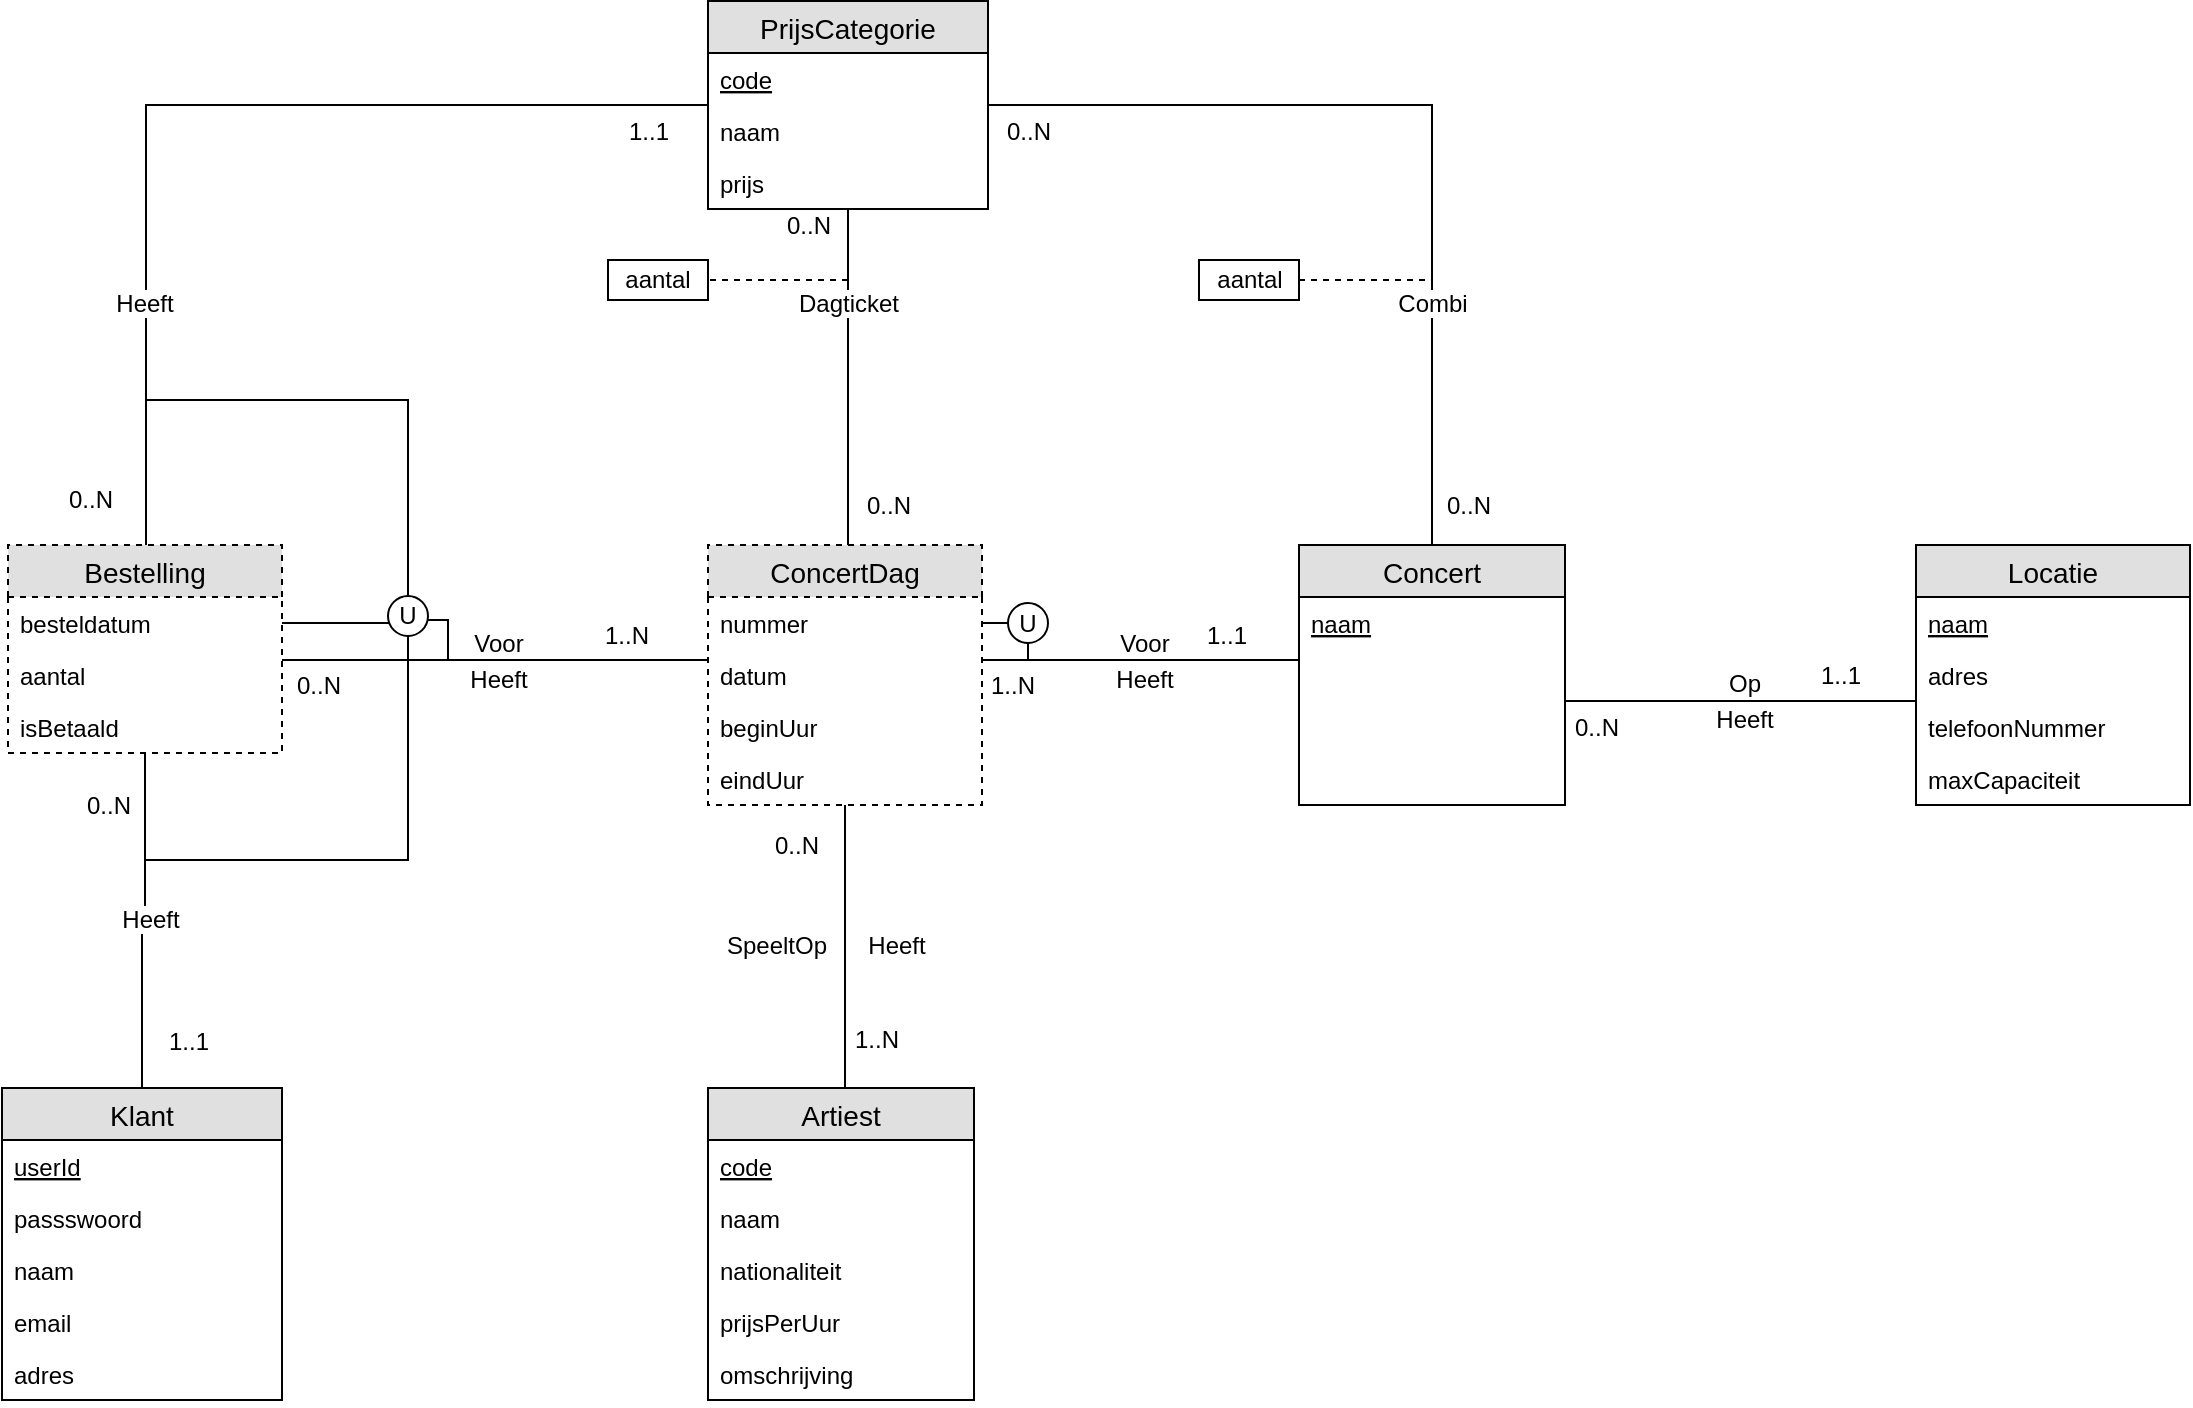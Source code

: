 <mxfile version="11.3.0" type="device" pages="1"><diagram id="qy5-HXtUIFuq6KEqq2z5" name="Page-1"><mxGraphModel dx="1147" dy="842" grid="1" gridSize="10" guides="1" tooltips="1" connect="1" arrows="1" fold="1" page="1" pageScale="1" pageWidth="850" pageHeight="1100" math="0" shadow="0"><root><mxCell id="0"/><mxCell id="1" parent="0"/><mxCell id="PRE9iBtKctnlYsDOnqa2-12" value="" style="edgeStyle=orthogonalEdgeStyle;fontSize=12;html=1;endArrow=none;jumpSize=6;strokeWidth=1;endFill=0;rounded=0;jumpStyle=none;" parent="1" source="PRE9iBtKctnlYsDOnqa2-46" target="PRE9iBtKctnlYsDOnqa2-42" edge="1"><mxGeometry width="100" height="100" relative="1" as="geometry"><mxPoint x="922.5" y="387.357" as="sourcePoint"/><mxPoint x="1122.5" y="382.786" as="targetPoint"/><Array as="points"><mxPoint x="937.5" y="470.5"/><mxPoint x="937.5" y="470.5"/></Array></mxGeometry></mxCell><mxCell id="PRE9iBtKctnlYsDOnqa2-13" value="Op" style="text;html=1;resizable=0;points=[];align=center;verticalAlign=bottom;labelBackgroundColor=#ffffff;" parent="PRE9iBtKctnlYsDOnqa2-12" vertex="1" connectable="0"><mxGeometry x="-0.025" y="-2" relative="1" as="geometry"><mxPoint x="3.5" y="-2" as="offset"/></mxGeometry></mxCell><mxCell id="PRE9iBtKctnlYsDOnqa2-50" value="0..N" style="text;html=1;resizable=0;points=[];align=center;verticalAlign=middle;labelBackgroundColor=#ffffff;" parent="PRE9iBtKctnlYsDOnqa2-12" vertex="1" connectable="0"><mxGeometry x="-0.884" y="-1" relative="1" as="geometry"><mxPoint x="5.5" y="12" as="offset"/></mxGeometry></mxCell><mxCell id="PRE9iBtKctnlYsDOnqa2-51" value="1..1" style="text;html=1;resizable=0;points=[];align=center;verticalAlign=middle;labelBackgroundColor=#ffffff;" parent="PRE9iBtKctnlYsDOnqa2-12" vertex="1" connectable="0"><mxGeometry x="0.83" y="1" relative="1" as="geometry"><mxPoint x="-23.5" y="-11.5" as="offset"/></mxGeometry></mxCell><mxCell id="PRE9iBtKctnlYsDOnqa2-311" value="Heeft" style="text;html=1;resizable=0;points=[];align=center;verticalAlign=bottom;labelBackgroundColor=#ffffff;" parent="PRE9iBtKctnlYsDOnqa2-12" vertex="1" connectable="0"><mxGeometry x="-0.025" y="-2" relative="1" as="geometry"><mxPoint x="3.5" y="16" as="offset"/></mxGeometry></mxCell><mxCell id="PRE9iBtKctnlYsDOnqa2-42" value="Locatie" style="swimlane;fontStyle=0;childLayout=stackLayout;horizontal=1;startSize=26;fillColor=#e0e0e0;horizontalStack=0;resizeParent=1;resizeParentMax=0;resizeLast=0;collapsible=1;marginBottom=0;swimlaneFillColor=#ffffff;align=center;fontSize=14;html=0;" parent="1" vertex="1"><mxGeometry x="1054" y="392.5" width="137" height="130" as="geometry"><mxRectangle x="390" y="147" width="70" height="26" as="alternateBounds"/></mxGeometry></mxCell><mxCell id="PRE9iBtKctnlYsDOnqa2-49" value="naam" style="text;strokeColor=none;fillColor=none;spacingLeft=4;spacingRight=4;overflow=hidden;rotatable=0;points=[[0,0.5],[1,0.5]];portConstraint=eastwest;fontSize=12;fontStyle=4;rounded=0;verticalAlign=top;" parent="PRE9iBtKctnlYsDOnqa2-42" vertex="1"><mxGeometry y="26" width="137" height="26" as="geometry"/></mxCell><mxCell id="NzCg9h0oM0mjElVxvEdH-3" value="adres" style="text;strokeColor=none;fillColor=none;spacingLeft=4;spacingRight=4;overflow=hidden;rotatable=0;points=[[0,0.5],[1,0.5]];portConstraint=eastwest;fontSize=12;" parent="PRE9iBtKctnlYsDOnqa2-42" vertex="1"><mxGeometry y="52" width="137" height="26" as="geometry"/></mxCell><mxCell id="PRE9iBtKctnlYsDOnqa2-44" value="telefoonNummer" style="text;strokeColor=none;fillColor=none;spacingLeft=4;spacingRight=4;overflow=hidden;rotatable=0;points=[[0,0.5],[1,0.5]];portConstraint=eastwest;fontSize=12;" parent="PRE9iBtKctnlYsDOnqa2-42" vertex="1"><mxGeometry y="78" width="137" height="26" as="geometry"/></mxCell><mxCell id="PRE9iBtKctnlYsDOnqa2-315" value="maxCapaciteit" style="text;strokeColor=none;fillColor=none;spacingLeft=4;spacingRight=4;overflow=hidden;rotatable=0;points=[[0,0.5],[1,0.5]];portConstraint=eastwest;fontSize=12;" parent="PRE9iBtKctnlYsDOnqa2-42" vertex="1"><mxGeometry y="104" width="137" height="26" as="geometry"/></mxCell><mxCell id="PRE9iBtKctnlYsDOnqa2-46" value="Concert" style="swimlane;fontStyle=0;childLayout=stackLayout;horizontal=1;startSize=26;fillColor=#e0e0e0;horizontalStack=0;resizeParent=1;resizeParentMax=0;resizeLast=0;collapsible=1;marginBottom=0;swimlaneFillColor=#ffffff;align=center;fontSize=14;html=0;" parent="1" vertex="1"><mxGeometry x="745.5" y="392.5" width="133" height="130" as="geometry"><mxRectangle x="60" y="147" width="70" height="26" as="alternateBounds"/></mxGeometry></mxCell><mxCell id="PRE9iBtKctnlYsDOnqa2-48" value="naam" style="text;strokeColor=none;fillColor=none;spacingLeft=4;spacingRight=4;overflow=hidden;rotatable=0;points=[[0,0.5],[1,0.5]];portConstraint=eastwest;fontSize=12;fontStyle=4" parent="PRE9iBtKctnlYsDOnqa2-46" vertex="1"><mxGeometry y="26" width="133" height="104" as="geometry"/></mxCell><mxCell id="NzCg9h0oM0mjElVxvEdH-4" value="Artiest" style="swimlane;fontStyle=0;childLayout=stackLayout;horizontal=1;startSize=26;fillColor=#e0e0e0;horizontalStack=0;resizeParent=1;resizeParentMax=0;resizeLast=0;collapsible=1;marginBottom=0;swimlaneFillColor=#ffffff;align=center;fontSize=14;html=0;" parent="1" vertex="1"><mxGeometry x="450" y="664" width="133" height="156" as="geometry"><mxRectangle x="60" y="147" width="70" height="26" as="alternateBounds"/></mxGeometry></mxCell><mxCell id="NzCg9h0oM0mjElVxvEdH-5" value="code" style="text;strokeColor=none;fillColor=none;spacingLeft=4;spacingRight=4;overflow=hidden;rotatable=0;points=[[0,0.5],[1,0.5]];portConstraint=eastwest;fontSize=12;fontStyle=4" parent="NzCg9h0oM0mjElVxvEdH-4" vertex="1"><mxGeometry y="26" width="133" height="26" as="geometry"/></mxCell><mxCell id="NzCg9h0oM0mjElVxvEdH-6" value="naam" style="text;strokeColor=none;fillColor=none;spacingLeft=4;spacingRight=4;overflow=hidden;rotatable=0;points=[[0,0.5],[1,0.5]];portConstraint=eastwest;fontSize=12;" parent="NzCg9h0oM0mjElVxvEdH-4" vertex="1"><mxGeometry y="52" width="133" height="26" as="geometry"/></mxCell><mxCell id="NzCg9h0oM0mjElVxvEdH-7" value="nationaliteit" style="text;strokeColor=none;fillColor=none;spacingLeft=4;spacingRight=4;overflow=hidden;rotatable=0;points=[[0,0.5],[1,0.5]];portConstraint=eastwest;fontSize=12;" parent="NzCg9h0oM0mjElVxvEdH-4" vertex="1"><mxGeometry y="78" width="133" height="26" as="geometry"/></mxCell><mxCell id="NzCg9h0oM0mjElVxvEdH-8" value="prijsPerUur" style="text;strokeColor=none;fillColor=none;spacingLeft=4;spacingRight=4;overflow=hidden;rotatable=0;points=[[0,0.5],[1,0.5]];portConstraint=eastwest;fontSize=12;" parent="NzCg9h0oM0mjElVxvEdH-4" vertex="1"><mxGeometry y="104" width="133" height="26" as="geometry"/></mxCell><mxCell id="NzCg9h0oM0mjElVxvEdH-9" value="omschrijving" style="text;strokeColor=none;fillColor=none;spacingLeft=4;spacingRight=4;overflow=hidden;rotatable=0;points=[[0,0.5],[1,0.5]];portConstraint=eastwest;fontSize=12;" parent="NzCg9h0oM0mjElVxvEdH-4" vertex="1"><mxGeometry y="130" width="133" height="26" as="geometry"/></mxCell><mxCell id="NzCg9h0oM0mjElVxvEdH-10" value="PrijsCategorie" style="swimlane;fontStyle=0;childLayout=stackLayout;horizontal=1;startSize=26;fillColor=#e0e0e0;horizontalStack=0;resizeParent=1;resizeParentMax=0;resizeLast=0;collapsible=1;marginBottom=0;swimlaneFillColor=#ffffff;align=center;fontSize=14;html=0;" parent="1" vertex="1"><mxGeometry x="450" y="120.5" width="140" height="104" as="geometry"><mxRectangle x="60" y="147" width="70" height="26" as="alternateBounds"/></mxGeometry></mxCell><mxCell id="NzCg9h0oM0mjElVxvEdH-11" value="code" style="text;strokeColor=none;fillColor=none;spacingLeft=4;spacingRight=4;overflow=hidden;rotatable=0;points=[[0,0.5],[1,0.5]];portConstraint=eastwest;fontSize=12;fontStyle=4" parent="NzCg9h0oM0mjElVxvEdH-10" vertex="1"><mxGeometry y="26" width="140" height="26" as="geometry"/></mxCell><mxCell id="NzCg9h0oM0mjElVxvEdH-12" value="naam" style="text;strokeColor=none;fillColor=none;spacingLeft=4;spacingRight=4;overflow=hidden;rotatable=0;points=[[0,0.5],[1,0.5]];portConstraint=eastwest;fontSize=12;" parent="NzCg9h0oM0mjElVxvEdH-10" vertex="1"><mxGeometry y="52" width="140" height="26" as="geometry"/></mxCell><mxCell id="NzCg9h0oM0mjElVxvEdH-13" value="prijs" style="text;strokeColor=none;fillColor=none;spacingLeft=4;spacingRight=4;overflow=hidden;rotatable=0;points=[[0,0.5],[1,0.5]];portConstraint=eastwest;fontSize=12;" parent="NzCg9h0oM0mjElVxvEdH-10" vertex="1"><mxGeometry y="78" width="140" height="26" as="geometry"/></mxCell><mxCell id="NzCg9h0oM0mjElVxvEdH-16" value="" style="edgeStyle=orthogonalEdgeStyle;fontSize=12;html=1;endArrow=none;jumpSize=6;strokeWidth=1;endFill=0;rounded=0;jumpStyle=none;" parent="1" source="OyYPKi7f134DIrcycJwE-1" target="NzCg9h0oM0mjElVxvEdH-4" edge="1"><mxGeometry width="100" height="100" relative="1" as="geometry"><mxPoint x="887.5" y="594.667" as="sourcePoint"/><mxPoint x="1046.5" y="594.667" as="targetPoint"/><Array as="points"><mxPoint x="519" y="665"/><mxPoint x="521" y="665"/></Array></mxGeometry></mxCell><mxCell id="NzCg9h0oM0mjElVxvEdH-17" value="Heeft" style="text;html=1;resizable=0;points=[];align=center;verticalAlign=bottom;labelBackgroundColor=#ffffff;" parent="NzCg9h0oM0mjElVxvEdH-16" vertex="1" connectable="0"><mxGeometry x="-0.025" y="-2" relative="1" as="geometry"><mxPoint x="27.5" y="10" as="offset"/></mxGeometry></mxCell><mxCell id="NzCg9h0oM0mjElVxvEdH-18" value="0..N" style="text;html=1;resizable=0;points=[];align=center;verticalAlign=middle;labelBackgroundColor=#ffffff;" parent="NzCg9h0oM0mjElVxvEdH-16" vertex="1" connectable="0"><mxGeometry x="-0.884" y="-1" relative="1" as="geometry"><mxPoint x="-23.5" y="12.5" as="offset"/></mxGeometry></mxCell><mxCell id="NzCg9h0oM0mjElVxvEdH-19" value="1..N" style="text;html=1;resizable=0;points=[];align=center;verticalAlign=middle;labelBackgroundColor=#ffffff;" parent="NzCg9h0oM0mjElVxvEdH-16" vertex="1" connectable="0"><mxGeometry x="0.83" y="1" relative="1" as="geometry"><mxPoint x="14.5" y="-12" as="offset"/></mxGeometry></mxCell><mxCell id="NzCg9h0oM0mjElVxvEdH-20" value="SpeeltOp" style="text;html=1;resizable=0;points=[];align=center;verticalAlign=bottom;labelBackgroundColor=#ffffff;" parent="NzCg9h0oM0mjElVxvEdH-16" vertex="1" connectable="0"><mxGeometry x="-0.025" y="-2" relative="1" as="geometry"><mxPoint x="-32.5" y="10" as="offset"/></mxGeometry></mxCell><mxCell id="NzCg9h0oM0mjElVxvEdH-21" value="" style="edgeStyle=orthogonalEdgeStyle;fontSize=12;html=1;endArrow=none;jumpSize=6;strokeWidth=1;endFill=0;rounded=0;jumpStyle=none;" parent="1" source="NzCg9h0oM0mjElVxvEdH-10" target="PRE9iBtKctnlYsDOnqa2-46" edge="1"><mxGeometry width="100" height="100" relative="1" as="geometry"><mxPoint x="1094" y="163.5" as="sourcePoint"/><mxPoint x="1094" y="284.5" as="targetPoint"/><Array as="points"><mxPoint x="812" y="343.5"/><mxPoint x="812" y="343.5"/></Array></mxGeometry></mxCell><mxCell id="NzCg9h0oM0mjElVxvEdH-23" value="0..N" style="text;html=1;resizable=0;points=[];align=center;verticalAlign=middle;labelBackgroundColor=#ffffff;" parent="NzCg9h0oM0mjElVxvEdH-21" vertex="1" connectable="0"><mxGeometry x="-0.884" y="-1" relative="1" as="geometry"><mxPoint x="-5.5" y="12" as="offset"/></mxGeometry></mxCell><mxCell id="NzCg9h0oM0mjElVxvEdH-24" value="0..N" style="text;html=1;resizable=0;points=[];align=center;verticalAlign=middle;labelBackgroundColor=#ffffff;" parent="NzCg9h0oM0mjElVxvEdH-21" vertex="1" connectable="0"><mxGeometry x="0.83" y="1" relative="1" as="geometry"><mxPoint x="17" y="17.5" as="offset"/></mxGeometry></mxCell><mxCell id="NzCg9h0oM0mjElVxvEdH-25" value="Combi" style="text;html=1;resizable=0;points=[];align=center;verticalAlign=bottom;labelBackgroundColor=#ffffff;" parent="NzCg9h0oM0mjElVxvEdH-21" vertex="1" connectable="0"><mxGeometry x="-0.025" y="-2" relative="1" as="geometry"><mxPoint x="6.5" y="105.5" as="offset"/></mxGeometry></mxCell><mxCell id="OyYPKi7f134DIrcycJwE-1" value="ConcertDag" style="swimlane;fontStyle=0;childLayout=stackLayout;horizontal=1;startSize=26;fillColor=#e0e0e0;horizontalStack=0;resizeParent=1;resizeParentMax=0;resizeLast=0;collapsible=1;marginBottom=0;swimlaneFillColor=#ffffff;align=center;fontSize=14;html=0;dashed=1;" parent="1" vertex="1"><mxGeometry x="450" y="392.5" width="137" height="130" as="geometry"><mxRectangle x="390" y="147" width="70" height="26" as="alternateBounds"/></mxGeometry></mxCell><mxCell id="OyYPKi7f134DIrcycJwE-2" value="nummer" style="text;strokeColor=none;fillColor=none;spacingLeft=4;spacingRight=4;overflow=hidden;rotatable=0;points=[[0,0.5],[1,0.5]];portConstraint=eastwest;fontSize=12;fontStyle=0;rounded=0;verticalAlign=top;" parent="OyYPKi7f134DIrcycJwE-1" vertex="1"><mxGeometry y="26" width="137" height="26" as="geometry"/></mxCell><mxCell id="OyYPKi7f134DIrcycJwE-3" value="datum" style="text;strokeColor=none;fillColor=none;spacingLeft=4;spacingRight=4;overflow=hidden;rotatable=0;points=[[0,0.5],[1,0.5]];portConstraint=eastwest;fontSize=12;" parent="OyYPKi7f134DIrcycJwE-1" vertex="1"><mxGeometry y="52" width="137" height="26" as="geometry"/></mxCell><mxCell id="OyYPKi7f134DIrcycJwE-4" value="beginUur" style="text;strokeColor=none;fillColor=none;spacingLeft=4;spacingRight=4;overflow=hidden;rotatable=0;points=[[0,0.5],[1,0.5]];portConstraint=eastwest;fontSize=12;" parent="OyYPKi7f134DIrcycJwE-1" vertex="1"><mxGeometry y="78" width="137" height="26" as="geometry"/></mxCell><mxCell id="OyYPKi7f134DIrcycJwE-5" value="eindUur" style="text;strokeColor=none;fillColor=none;spacingLeft=4;spacingRight=4;overflow=hidden;rotatable=0;points=[[0,0.5],[1,0.5]];portConstraint=eastwest;fontSize=12;" parent="OyYPKi7f134DIrcycJwE-1" vertex="1"><mxGeometry y="104" width="137" height="26" as="geometry"/></mxCell><mxCell id="OyYPKi7f134DIrcycJwE-6" value="" style="edgeStyle=orthogonalEdgeStyle;fontSize=12;html=1;endArrow=none;jumpSize=6;strokeWidth=1;endFill=0;rounded=0;jumpStyle=none;" parent="1" source="OyYPKi7f134DIrcycJwE-1" target="PRE9iBtKctnlYsDOnqa2-46" edge="1"><mxGeometry width="100" height="100" relative="1" as="geometry"><mxPoint x="469.5" y="330" as="sourcePoint"/><mxPoint x="645" y="330" as="targetPoint"/><Array as="points"><mxPoint x="700" y="450"/><mxPoint x="700" y="450"/></Array></mxGeometry></mxCell><mxCell id="OyYPKi7f134DIrcycJwE-7" value="Voor" style="text;html=1;resizable=0;points=[];align=center;verticalAlign=bottom;labelBackgroundColor=#ffffff;" parent="OyYPKi7f134DIrcycJwE-6" vertex="1" connectable="0"><mxGeometry x="-0.025" y="-2" relative="1" as="geometry"><mxPoint x="3.5" y="-2" as="offset"/></mxGeometry></mxCell><mxCell id="OyYPKi7f134DIrcycJwE-8" value="1..N" style="text;html=1;resizable=0;points=[];align=center;verticalAlign=middle;labelBackgroundColor=#ffffff;" parent="OyYPKi7f134DIrcycJwE-6" vertex="1" connectable="0"><mxGeometry x="-0.884" y="-1" relative="1" as="geometry"><mxPoint x="5.5" y="12" as="offset"/></mxGeometry></mxCell><mxCell id="OyYPKi7f134DIrcycJwE-9" value="1..1" style="text;html=1;resizable=0;points=[];align=center;verticalAlign=middle;labelBackgroundColor=#ffffff;" parent="OyYPKi7f134DIrcycJwE-6" vertex="1" connectable="0"><mxGeometry x="0.83" y="1" relative="1" as="geometry"><mxPoint x="-23.5" y="-11.5" as="offset"/></mxGeometry></mxCell><mxCell id="OyYPKi7f134DIrcycJwE-10" value="Heeft" style="text;html=1;resizable=0;points=[];align=center;verticalAlign=bottom;labelBackgroundColor=#ffffff;" parent="OyYPKi7f134DIrcycJwE-6" vertex="1" connectable="0"><mxGeometry x="-0.025" y="-2" relative="1" as="geometry"><mxPoint x="3.5" y="16" as="offset"/></mxGeometry></mxCell><mxCell id="OyYPKi7f134DIrcycJwE-12" value="" style="edgeStyle=orthogonalEdgeStyle;fontSize=12;html=1;endArrow=none;jumpSize=6;strokeWidth=1;endFill=0;rounded=0;jumpStyle=none;" parent="1" source="NzCg9h0oM0mjElVxvEdH-10" target="OyYPKi7f134DIrcycJwE-1" edge="1"><mxGeometry width="100" height="100" relative="1" as="geometry"><mxPoint x="590" y="211" as="sourcePoint"/><mxPoint x="590" y="379" as="targetPoint"/><Array as="points"><mxPoint x="519" y="173"/></Array></mxGeometry></mxCell><mxCell id="OyYPKi7f134DIrcycJwE-14" value="0..N" style="text;html=1;resizable=0;points=[];align=center;verticalAlign=middle;labelBackgroundColor=#ffffff;" parent="OyYPKi7f134DIrcycJwE-12" vertex="1" connectable="0"><mxGeometry x="-0.884" y="-1" relative="1" as="geometry"><mxPoint x="-19" y="-1" as="offset"/></mxGeometry></mxCell><mxCell id="OyYPKi7f134DIrcycJwE-15" value="0..N" style="text;html=1;resizable=0;points=[];align=center;verticalAlign=middle;labelBackgroundColor=#ffffff;" parent="OyYPKi7f134DIrcycJwE-12" vertex="1" connectable="0"><mxGeometry x="0.83" y="1" relative="1" as="geometry"><mxPoint x="19" y="-5" as="offset"/></mxGeometry></mxCell><mxCell id="OyYPKi7f134DIrcycJwE-16" value="Dagticket" style="text;html=1;resizable=0;points=[];align=center;verticalAlign=bottom;labelBackgroundColor=#ffffff;" parent="OyYPKi7f134DIrcycJwE-12" vertex="1" connectable="0"><mxGeometry x="-0.025" y="-2" relative="1" as="geometry"><mxPoint x="2" y="-26" as="offset"/></mxGeometry></mxCell><mxCell id="OyYPKi7f134DIrcycJwE-21" value="" style="endArrow=none;html=1;entryX=1;entryY=0.5;entryDx=0;entryDy=0;edgeStyle=orthogonalEdgeStyle;rounded=0;" parent="1" source="OyYPKi7f134DIrcycJwE-17" target="OyYPKi7f134DIrcycJwE-2" edge="1"><mxGeometry width="50" height="50" relative="1" as="geometry"><mxPoint x="610" y="450" as="sourcePoint"/><mxPoint x="670" y="484.5" as="targetPoint"/></mxGeometry></mxCell><mxCell id="OyYPKi7f134DIrcycJwE-17" value="U" style="ellipse;whiteSpace=wrap;html=1;aspect=fixed;" parent="1" vertex="1"><mxGeometry x="600" y="421.5" width="20" height="20" as="geometry"/></mxCell><mxCell id="OyYPKi7f134DIrcycJwE-22" value="" style="endArrow=none;html=1;entryX=0.5;entryY=1;entryDx=0;entryDy=0;edgeStyle=orthogonalEdgeStyle;rounded=0;" parent="1" target="OyYPKi7f134DIrcycJwE-17" edge="1"><mxGeometry width="50" height="50" relative="1" as="geometry"><mxPoint x="610" y="450" as="sourcePoint"/><mxPoint x="587.2" y="431.6" as="targetPoint"/></mxGeometry></mxCell><mxCell id="OyYPKi7f134DIrcycJwE-23" value="Klant" style="swimlane;fontStyle=0;childLayout=stackLayout;horizontal=1;startSize=26;fillColor=#e0e0e0;horizontalStack=0;resizeParent=1;resizeParentMax=0;resizeLast=0;collapsible=1;marginBottom=0;swimlaneFillColor=#ffffff;align=center;fontSize=14;html=0;" parent="1" vertex="1"><mxGeometry x="97" y="664" width="140" height="156" as="geometry"><mxRectangle x="60" y="147" width="70" height="26" as="alternateBounds"/></mxGeometry></mxCell><mxCell id="OyYPKi7f134DIrcycJwE-24" value="userId" style="text;strokeColor=none;fillColor=none;spacingLeft=4;spacingRight=4;overflow=hidden;rotatable=0;points=[[0,0.5],[1,0.5]];portConstraint=eastwest;fontSize=12;fontStyle=4" parent="OyYPKi7f134DIrcycJwE-23" vertex="1"><mxGeometry y="26" width="140" height="26" as="geometry"/></mxCell><mxCell id="OyYPKi7f134DIrcycJwE-25" value="passswoord" style="text;strokeColor=none;fillColor=none;spacingLeft=4;spacingRight=4;overflow=hidden;rotatable=0;points=[[0,0.5],[1,0.5]];portConstraint=eastwest;fontSize=12;" parent="OyYPKi7f134DIrcycJwE-23" vertex="1"><mxGeometry y="52" width="140" height="26" as="geometry"/></mxCell><mxCell id="OyYPKi7f134DIrcycJwE-26" value="naam" style="text;strokeColor=none;fillColor=none;spacingLeft=4;spacingRight=4;overflow=hidden;rotatable=0;points=[[0,0.5],[1,0.5]];portConstraint=eastwest;fontSize=12;" parent="OyYPKi7f134DIrcycJwE-23" vertex="1"><mxGeometry y="78" width="140" height="26" as="geometry"/></mxCell><mxCell id="OyYPKi7f134DIrcycJwE-28" value="email" style="text;strokeColor=none;fillColor=none;spacingLeft=4;spacingRight=4;overflow=hidden;rotatable=0;points=[[0,0.5],[1,0.5]];portConstraint=eastwest;fontSize=12;" parent="OyYPKi7f134DIrcycJwE-23" vertex="1"><mxGeometry y="104" width="140" height="26" as="geometry"/></mxCell><mxCell id="OyYPKi7f134DIrcycJwE-29" value="adres" style="text;strokeColor=none;fillColor=none;spacingLeft=4;spacingRight=4;overflow=hidden;rotatable=0;points=[[0,0.5],[1,0.5]];portConstraint=eastwest;fontSize=12;" parent="OyYPKi7f134DIrcycJwE-23" vertex="1"><mxGeometry y="130" width="140" height="26" as="geometry"/></mxCell><mxCell id="OyYPKi7f134DIrcycJwE-30" value="Bestelling" style="swimlane;fontStyle=0;childLayout=stackLayout;horizontal=1;startSize=26;fillColor=#e0e0e0;horizontalStack=0;resizeParent=1;resizeParentMax=0;resizeLast=0;collapsible=1;marginBottom=0;swimlaneFillColor=#ffffff;align=center;fontSize=14;html=0;dashed=1;" parent="1" vertex="1"><mxGeometry x="100" y="392.5" width="137" height="104" as="geometry"><mxRectangle x="390" y="147" width="70" height="26" as="alternateBounds"/></mxGeometry></mxCell><mxCell id="OyYPKi7f134DIrcycJwE-31" value="besteldatum" style="text;strokeColor=none;fillColor=none;spacingLeft=4;spacingRight=4;overflow=hidden;rotatable=0;points=[[0,0.5],[1,0.5]];portConstraint=eastwest;fontSize=12;fontStyle=0;rounded=0;verticalAlign=top;" parent="OyYPKi7f134DIrcycJwE-30" vertex="1"><mxGeometry y="26" width="137" height="26" as="geometry"/></mxCell><mxCell id="OyYPKi7f134DIrcycJwE-32" value="aantal" style="text;strokeColor=none;fillColor=none;spacingLeft=4;spacingRight=4;overflow=hidden;rotatable=0;points=[[0,0.5],[1,0.5]];portConstraint=eastwest;fontSize=12;" parent="OyYPKi7f134DIrcycJwE-30" vertex="1"><mxGeometry y="52" width="137" height="26" as="geometry"/></mxCell><mxCell id="OyYPKi7f134DIrcycJwE-33" value="isBetaald" style="text;strokeColor=none;fillColor=none;spacingLeft=4;spacingRight=4;overflow=hidden;rotatable=0;points=[[0,0.5],[1,0.5]];portConstraint=eastwest;fontSize=12;" parent="OyYPKi7f134DIrcycJwE-30" vertex="1"><mxGeometry y="78" width="137" height="26" as="geometry"/></mxCell><mxCell id="OyYPKi7f134DIrcycJwE-46" value="" style="edgeStyle=orthogonalEdgeStyle;fontSize=12;html=1;endArrow=none;jumpSize=6;strokeWidth=1;endFill=0;rounded=0;jumpStyle=none;" parent="1" source="OyYPKi7f134DIrcycJwE-23" target="OyYPKi7f134DIrcycJwE-30" edge="1"><mxGeometry width="100" height="100" relative="1" as="geometry"><mxPoint x="362.5" y="170.5" as="sourcePoint"/><mxPoint x="362" y="457.5" as="targetPoint"/><Array as="points"/></mxGeometry></mxCell><mxCell id="OyYPKi7f134DIrcycJwE-47" value="0..N" style="text;html=1;resizable=0;points=[];align=center;verticalAlign=middle;labelBackgroundColor=#ffffff;" parent="OyYPKi7f134DIrcycJwE-46" vertex="1" connectable="0"><mxGeometry x="-0.884" y="-1" relative="1" as="geometry"><mxPoint x="-18" y="-131.5" as="offset"/></mxGeometry></mxCell><mxCell id="OyYPKi7f134DIrcycJwE-48" value="1..1" style="text;html=1;resizable=0;points=[];align=center;verticalAlign=middle;labelBackgroundColor=#ffffff;" parent="OyYPKi7f134DIrcycJwE-46" vertex="1" connectable="0"><mxGeometry x="0.83" y="1" relative="1" as="geometry"><mxPoint x="22.5" y="129.5" as="offset"/></mxGeometry></mxCell><mxCell id="OyYPKi7f134DIrcycJwE-49" value="Heeft" style="text;html=1;resizable=0;points=[];align=center;verticalAlign=bottom;labelBackgroundColor=#ffffff;" parent="OyYPKi7f134DIrcycJwE-46" vertex="1" connectable="0"><mxGeometry x="-0.025" y="-2" relative="1" as="geometry"><mxPoint x="2" y="7" as="offset"/></mxGeometry></mxCell><mxCell id="OyYPKi7f134DIrcycJwE-50" value="" style="edgeStyle=orthogonalEdgeStyle;fontSize=12;html=1;endArrow=none;jumpSize=6;strokeWidth=1;endFill=0;rounded=0;jumpStyle=none;" parent="1" source="OyYPKi7f134DIrcycJwE-30" target="OyYPKi7f134DIrcycJwE-1" edge="1"><mxGeometry width="100" height="100" relative="1" as="geometry"><mxPoint x="260" y="421.167" as="sourcePoint"/><mxPoint x="418.5" y="421.167" as="targetPoint"/><Array as="points"><mxPoint x="290" y="450"/><mxPoint x="290" y="450"/></Array></mxGeometry></mxCell><mxCell id="OyYPKi7f134DIrcycJwE-51" value="Voor" style="text;html=1;resizable=0;points=[];align=center;verticalAlign=bottom;labelBackgroundColor=#ffffff;" parent="OyYPKi7f134DIrcycJwE-50" vertex="1" connectable="0"><mxGeometry x="-0.025" y="-2" relative="1" as="geometry"><mxPoint x="3.5" y="-2" as="offset"/></mxGeometry></mxCell><mxCell id="OyYPKi7f134DIrcycJwE-52" value="0..N" style="text;html=1;resizable=0;points=[];align=center;verticalAlign=middle;labelBackgroundColor=#ffffff;" parent="OyYPKi7f134DIrcycJwE-50" vertex="1" connectable="0"><mxGeometry x="-0.884" y="-1" relative="1" as="geometry"><mxPoint x="5.5" y="12" as="offset"/></mxGeometry></mxCell><mxCell id="OyYPKi7f134DIrcycJwE-53" value="1..N" style="text;html=1;resizable=0;points=[];align=center;verticalAlign=middle;labelBackgroundColor=#ffffff;" parent="OyYPKi7f134DIrcycJwE-50" vertex="1" connectable="0"><mxGeometry x="0.83" y="1" relative="1" as="geometry"><mxPoint x="-23.5" y="-11.5" as="offset"/></mxGeometry></mxCell><mxCell id="OyYPKi7f134DIrcycJwE-54" value="Heeft" style="text;html=1;resizable=0;points=[];align=center;verticalAlign=bottom;labelBackgroundColor=#ffffff;" parent="OyYPKi7f134DIrcycJwE-50" vertex="1" connectable="0"><mxGeometry x="-0.025" y="-2" relative="1" as="geometry"><mxPoint x="3.5" y="16" as="offset"/></mxGeometry></mxCell><mxCell id="OyYPKi7f134DIrcycJwE-55" value="" style="edgeStyle=orthogonalEdgeStyle;fontSize=12;html=1;endArrow=none;jumpSize=6;strokeWidth=1;endFill=0;rounded=0;jumpStyle=none;" parent="1" source="NzCg9h0oM0mjElVxvEdH-10" target="OyYPKi7f134DIrcycJwE-30" edge="1"><mxGeometry width="100" height="100" relative="1" as="geometry"><mxPoint x="79.5" y="159.667" as="sourcePoint"/><mxPoint x="301.5" y="380.0" as="targetPoint"/><Array as="points"><mxPoint x="169" y="172"/></Array></mxGeometry></mxCell><mxCell id="OyYPKi7f134DIrcycJwE-56" value="1..1" style="text;html=1;resizable=0;points=[];align=center;verticalAlign=middle;labelBackgroundColor=#ffffff;" parent="OyYPKi7f134DIrcycJwE-55" vertex="1" connectable="0"><mxGeometry x="-0.884" y="-1" relative="1" as="geometry"><mxPoint x="-1" y="14.5" as="offset"/></mxGeometry></mxCell><mxCell id="OyYPKi7f134DIrcycJwE-57" value="0..N" style="text;html=1;resizable=0;points=[];align=center;verticalAlign=middle;labelBackgroundColor=#ffffff;" parent="OyYPKi7f134DIrcycJwE-55" vertex="1" connectable="0"><mxGeometry x="0.83" y="1" relative="1" as="geometry"><mxPoint x="-29.5" y="20" as="offset"/></mxGeometry></mxCell><mxCell id="OyYPKi7f134DIrcycJwE-58" value="Heeft" style="text;html=1;resizable=0;points=[];align=center;verticalAlign=bottom;labelBackgroundColor=#ffffff;" parent="OyYPKi7f134DIrcycJwE-55" vertex="1" connectable="0"><mxGeometry x="-0.025" y="-2" relative="1" as="geometry"><mxPoint x="-38.5" y="109.5" as="offset"/></mxGeometry></mxCell><mxCell id="OyYPKi7f134DIrcycJwE-59" value="U" style="ellipse;whiteSpace=wrap;html=1;aspect=fixed;" parent="1" vertex="1"><mxGeometry x="290" y="418" width="20" height="20" as="geometry"/></mxCell><mxCell id="OyYPKi7f134DIrcycJwE-61" value="" style="endArrow=none;html=1;edgeStyle=orthogonalEdgeStyle;rounded=0;" parent="1" source="OyYPKi7f134DIrcycJwE-59" edge="1"><mxGeometry width="50" height="50" relative="1" as="geometry"><mxPoint x="298" y="330" as="sourcePoint"/><mxPoint x="168" y="550" as="targetPoint"/><Array as="points"><mxPoint x="300" y="550"/></Array></mxGeometry></mxCell><mxCell id="OyYPKi7f134DIrcycJwE-62" value="" style="endArrow=none;html=1;edgeStyle=orthogonalEdgeStyle;rounded=0;" parent="1" source="OyYPKi7f134DIrcycJwE-59" edge="1"><mxGeometry width="50" height="50" relative="1" as="geometry"><mxPoint x="287" y="320" as="sourcePoint"/><mxPoint x="169" y="320" as="targetPoint"/><Array as="points"><mxPoint x="300" y="320"/></Array></mxGeometry></mxCell><mxCell id="OyYPKi7f134DIrcycJwE-64" value="" style="endArrow=none;html=1;edgeStyle=orthogonalEdgeStyle;rounded=0;" parent="1" target="OyYPKi7f134DIrcycJwE-59" edge="1"><mxGeometry width="50" height="50" relative="1" as="geometry"><mxPoint x="320" y="450" as="sourcePoint"/><mxPoint x="297" y="381.5" as="targetPoint"/><Array as="points"><mxPoint x="320" y="430"/></Array></mxGeometry></mxCell><mxCell id="OyYPKi7f134DIrcycJwE-65" value="" style="endArrow=none;html=1;entryX=1;entryY=0.5;entryDx=0;entryDy=0;edgeStyle=orthogonalEdgeStyle;rounded=0;" parent="1" source="OyYPKi7f134DIrcycJwE-59" target="OyYPKi7f134DIrcycJwE-31" edge="1"><mxGeometry width="50" height="50" relative="1" as="geometry"><mxPoint x="270" y="470" as="sourcePoint"/><mxPoint x="150" y="840" as="targetPoint"/><Array as="points"><mxPoint x="280" y="432"/></Array></mxGeometry></mxCell><mxCell id="OyYPKi7f134DIrcycJwE-66" value="" style="endArrow=none;dashed=1;html=1;" parent="1" target="OyYPKi7f134DIrcycJwE-68" edge="1"><mxGeometry width="50" height="50" relative="1" as="geometry"><mxPoint x="520" y="260" as="sourcePoint"/><mxPoint x="237" y="260" as="targetPoint"/></mxGeometry></mxCell><mxCell id="OyYPKi7f134DIrcycJwE-68" value="aantal" style="rounded=0;whiteSpace=wrap;html=1;" parent="1" vertex="1"><mxGeometry x="400" y="250" width="50" height="20" as="geometry"/></mxCell><mxCell id="OyYPKi7f134DIrcycJwE-70" value="aantal" style="rounded=0;whiteSpace=wrap;html=1;" parent="1" vertex="1"><mxGeometry x="695.5" y="250" width="50" height="20" as="geometry"/></mxCell><mxCell id="OyYPKi7f134DIrcycJwE-71" value="" style="endArrow=none;dashed=1;html=1;" parent="1" source="OyYPKi7f134DIrcycJwE-70" edge="1"><mxGeometry width="50" height="50" relative="1" as="geometry"><mxPoint x="760" y="220" as="sourcePoint"/><mxPoint x="810" y="260" as="targetPoint"/></mxGeometry></mxCell></root></mxGraphModel></diagram></mxfile>